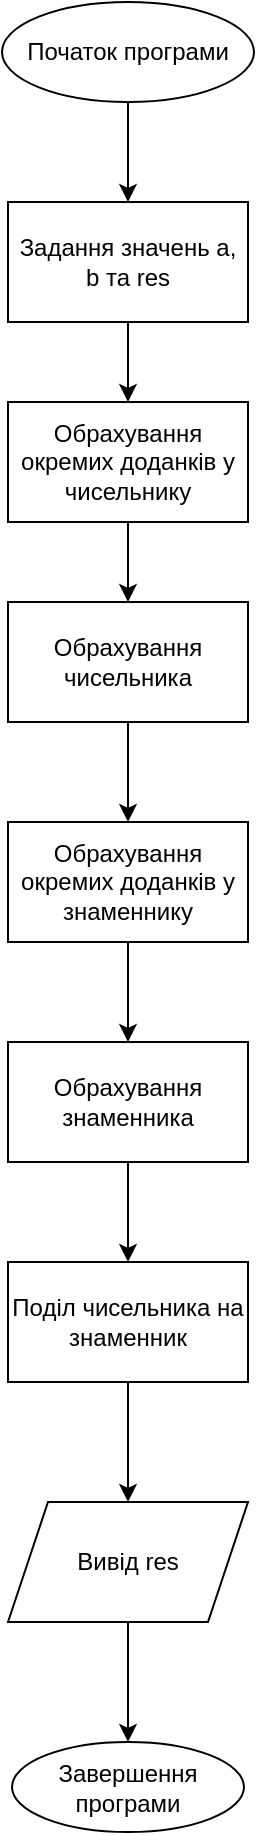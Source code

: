 <mxfile version="24.7.17">
  <diagram name="Сторінка-1" id="B6lZc-kQC47C-m0GL_zG">
    <mxGraphModel grid="1" page="1" gridSize="10" guides="1" tooltips="1" connect="1" arrows="1" fold="1" pageScale="1" pageWidth="827" pageHeight="1169" math="0" shadow="0">
      <root>
        <mxCell id="0" />
        <mxCell id="1" parent="0" />
        <mxCell id="hgSsMCdFwNcEumT6WvCT-3" value="" style="edgeStyle=orthogonalEdgeStyle;rounded=0;orthogonalLoop=1;jettySize=auto;html=1;" edge="1" parent="1" source="hgSsMCdFwNcEumT6WvCT-1" target="hgSsMCdFwNcEumT6WvCT-2">
          <mxGeometry relative="1" as="geometry" />
        </mxCell>
        <mxCell id="hgSsMCdFwNcEumT6WvCT-1" value="Початок програми" style="ellipse;whiteSpace=wrap;html=1;" vertex="1" parent="1">
          <mxGeometry x="351" y="50" width="126" height="50" as="geometry" />
        </mxCell>
        <mxCell id="hgSsMCdFwNcEumT6WvCT-5" value="" style="edgeStyle=orthogonalEdgeStyle;rounded=0;orthogonalLoop=1;jettySize=auto;html=1;" edge="1" parent="1" source="hgSsMCdFwNcEumT6WvCT-2" target="hgSsMCdFwNcEumT6WvCT-4">
          <mxGeometry relative="1" as="geometry" />
        </mxCell>
        <mxCell id="hgSsMCdFwNcEumT6WvCT-2" value="Задання значень a, b та res" style="whiteSpace=wrap;html=1;" vertex="1" parent="1">
          <mxGeometry x="354" y="150" width="120" height="60" as="geometry" />
        </mxCell>
        <mxCell id="hgSsMCdFwNcEumT6WvCT-7" value="" style="edgeStyle=orthogonalEdgeStyle;rounded=0;orthogonalLoop=1;jettySize=auto;html=1;" edge="1" parent="1" source="hgSsMCdFwNcEumT6WvCT-4" target="hgSsMCdFwNcEumT6WvCT-6">
          <mxGeometry relative="1" as="geometry" />
        </mxCell>
        <mxCell id="hgSsMCdFwNcEumT6WvCT-4" value="Обрахування окремих доданків у чисельнику" style="whiteSpace=wrap;html=1;" vertex="1" parent="1">
          <mxGeometry x="354" y="250" width="120" height="60" as="geometry" />
        </mxCell>
        <mxCell id="hgSsMCdFwNcEumT6WvCT-9" value="" style="edgeStyle=orthogonalEdgeStyle;rounded=0;orthogonalLoop=1;jettySize=auto;html=1;" edge="1" parent="1" source="hgSsMCdFwNcEumT6WvCT-6" target="hgSsMCdFwNcEumT6WvCT-8">
          <mxGeometry relative="1" as="geometry" />
        </mxCell>
        <mxCell id="hgSsMCdFwNcEumT6WvCT-6" value="Обрахування чисельника" style="whiteSpace=wrap;html=1;" vertex="1" parent="1">
          <mxGeometry x="354" y="350" width="120" height="60" as="geometry" />
        </mxCell>
        <mxCell id="hgSsMCdFwNcEumT6WvCT-11" value="" style="edgeStyle=orthogonalEdgeStyle;rounded=0;orthogonalLoop=1;jettySize=auto;html=1;" edge="1" parent="1" source="hgSsMCdFwNcEumT6WvCT-8" target="hgSsMCdFwNcEumT6WvCT-10">
          <mxGeometry relative="1" as="geometry" />
        </mxCell>
        <mxCell id="hgSsMCdFwNcEumT6WvCT-8" value="Обрахування окремих доданків у знаменнику" style="whiteSpace=wrap;html=1;" vertex="1" parent="1">
          <mxGeometry x="354" y="460" width="120" height="60" as="geometry" />
        </mxCell>
        <mxCell id="hgSsMCdFwNcEumT6WvCT-13" value="" style="edgeStyle=orthogonalEdgeStyle;rounded=0;orthogonalLoop=1;jettySize=auto;html=1;" edge="1" parent="1" source="hgSsMCdFwNcEumT6WvCT-10" target="hgSsMCdFwNcEumT6WvCT-12">
          <mxGeometry relative="1" as="geometry" />
        </mxCell>
        <mxCell id="hgSsMCdFwNcEumT6WvCT-10" value="Обрахування знаменника" style="whiteSpace=wrap;html=1;" vertex="1" parent="1">
          <mxGeometry x="354" y="570" width="120" height="60" as="geometry" />
        </mxCell>
        <mxCell id="hgSsMCdFwNcEumT6WvCT-15" value="" style="edgeStyle=orthogonalEdgeStyle;rounded=0;orthogonalLoop=1;jettySize=auto;html=1;" edge="1" parent="1" source="hgSsMCdFwNcEumT6WvCT-12" target="hgSsMCdFwNcEumT6WvCT-14">
          <mxGeometry relative="1" as="geometry" />
        </mxCell>
        <mxCell id="hgSsMCdFwNcEumT6WvCT-12" value="Поділ чисельника на знаменник" style="whiteSpace=wrap;html=1;" vertex="1" parent="1">
          <mxGeometry x="354" y="680" width="120" height="60" as="geometry" />
        </mxCell>
        <mxCell id="hgSsMCdFwNcEumT6WvCT-17" value="" style="edgeStyle=orthogonalEdgeStyle;rounded=0;orthogonalLoop=1;jettySize=auto;html=1;" edge="1" parent="1" source="hgSsMCdFwNcEumT6WvCT-14" target="hgSsMCdFwNcEumT6WvCT-16">
          <mxGeometry relative="1" as="geometry" />
        </mxCell>
        <mxCell id="hgSsMCdFwNcEumT6WvCT-14" value="Вивід res" style="shape=parallelogram;perimeter=parallelogramPerimeter;whiteSpace=wrap;html=1;fixedSize=1;" vertex="1" parent="1">
          <mxGeometry x="354" y="800" width="120" height="60" as="geometry" />
        </mxCell>
        <mxCell id="hgSsMCdFwNcEumT6WvCT-16" value="Завершення програми" style="ellipse;whiteSpace=wrap;html=1;" vertex="1" parent="1">
          <mxGeometry x="356" y="920" width="116" height="45" as="geometry" />
        </mxCell>
      </root>
    </mxGraphModel>
  </diagram>
</mxfile>
